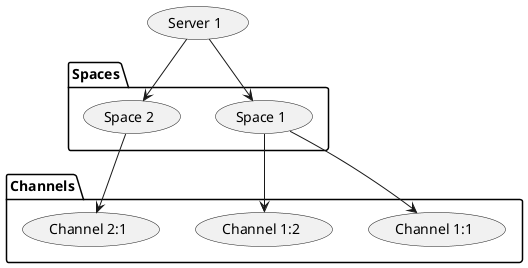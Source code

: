 @startuml
(Server 1)
folder Spaces{
    (Space 1)
    (Space 2)
}
folder Channels{
    (Channel 1:1)
    (Channel 1:2)
    (Channel 2:1)
}
(Server 1)-->(Space 1)
(Server 1)-->(Space 2)
(Space 1) --> (Channel 1:1)
(Space 1) --> (Channel 1:2)
(Space 2) --> (Channel 2:1)

@enduml